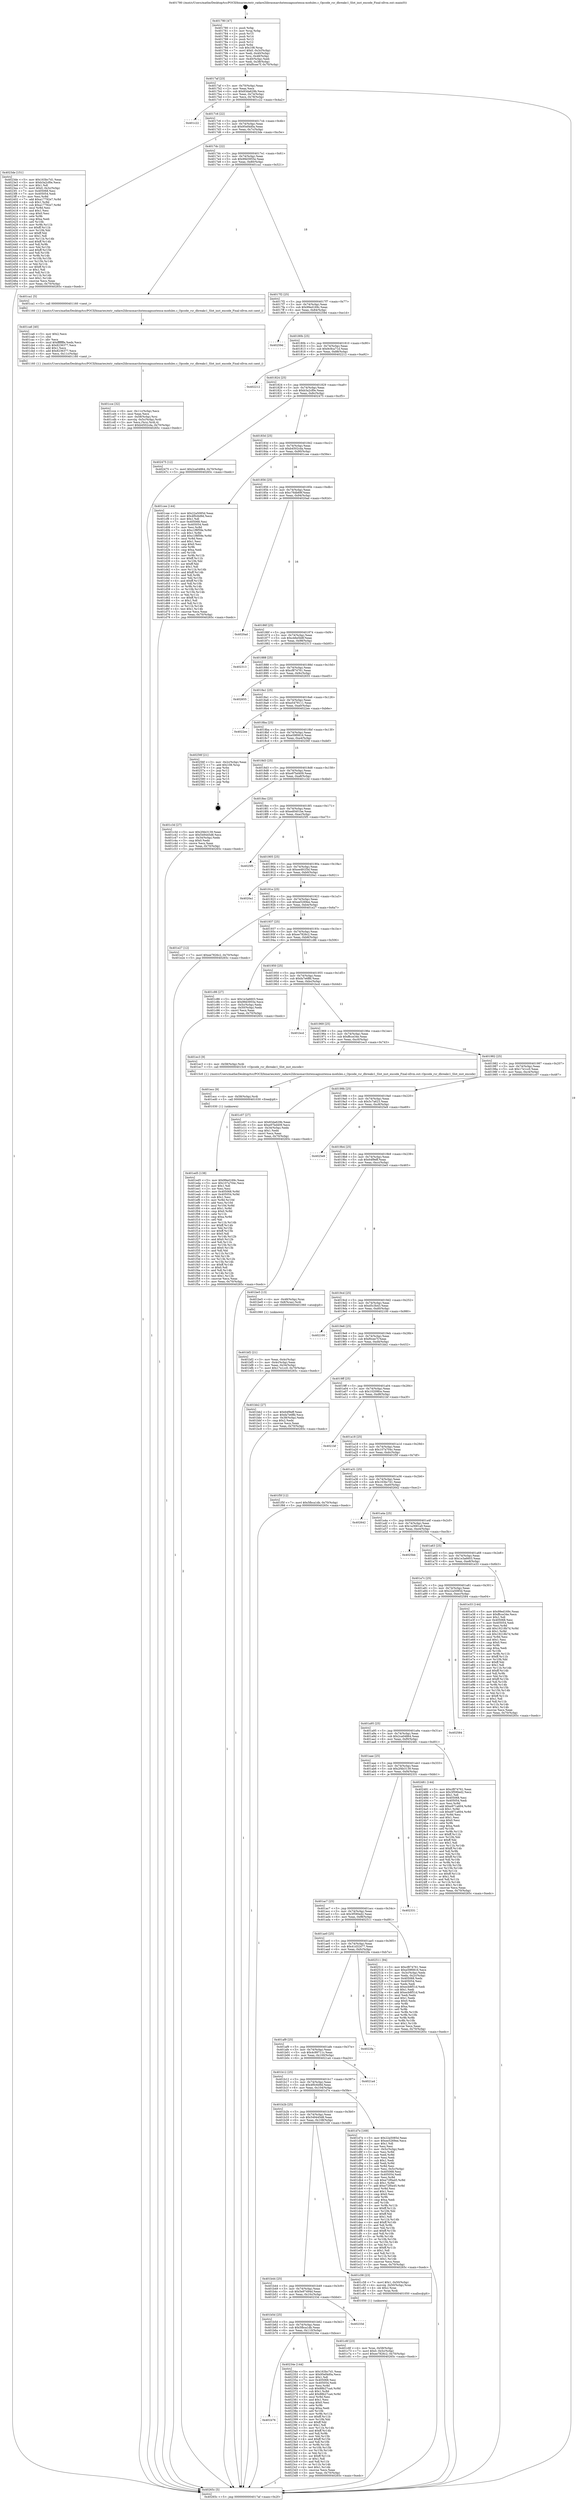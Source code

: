 digraph "0x401780" {
  label = "0x401780 (/mnt/c/Users/mathe/Desktop/tcc/POCII/binaries/extr_radare2librasmarchxtensagnuxtensa-modules.c_Opcode_rsr_dbreakc1_Slot_inst_encode_Final-ollvm.out::main(0))"
  labelloc = "t"
  node[shape=record]

  Entry [label="",width=0.3,height=0.3,shape=circle,fillcolor=black,style=filled]
  "0x4017af" [label="{
     0x4017af [23]\l
     | [instrs]\l
     &nbsp;&nbsp;0x4017af \<+3\>: mov -0x70(%rbp),%eax\l
     &nbsp;&nbsp;0x4017b2 \<+2\>: mov %eax,%ecx\l
     &nbsp;&nbsp;0x4017b4 \<+6\>: sub $0x83da629b,%ecx\l
     &nbsp;&nbsp;0x4017ba \<+3\>: mov %eax,-0x74(%rbp)\l
     &nbsp;&nbsp;0x4017bd \<+3\>: mov %ecx,-0x78(%rbp)\l
     &nbsp;&nbsp;0x4017c0 \<+6\>: je 0000000000401c22 \<main+0x4a2\>\l
  }"]
  "0x401c22" [label="{
     0x401c22\l
  }", style=dashed]
  "0x4017c6" [label="{
     0x4017c6 [22]\l
     | [instrs]\l
     &nbsp;&nbsp;0x4017c6 \<+5\>: jmp 00000000004017cb \<main+0x4b\>\l
     &nbsp;&nbsp;0x4017cb \<+3\>: mov -0x74(%rbp),%eax\l
     &nbsp;&nbsp;0x4017ce \<+5\>: sub $0x95ef4d0a,%eax\l
     &nbsp;&nbsp;0x4017d3 \<+3\>: mov %eax,-0x7c(%rbp)\l
     &nbsp;&nbsp;0x4017d6 \<+6\>: je 00000000004023de \<main+0xc5e\>\l
  }"]
  Exit [label="",width=0.3,height=0.3,shape=circle,fillcolor=black,style=filled,peripheries=2]
  "0x4023de" [label="{
     0x4023de [151]\l
     | [instrs]\l
     &nbsp;&nbsp;0x4023de \<+5\>: mov $0x163bc7d1,%eax\l
     &nbsp;&nbsp;0x4023e3 \<+5\>: mov $0xb3a2cf0e,%ecx\l
     &nbsp;&nbsp;0x4023e8 \<+2\>: mov $0x1,%dl\l
     &nbsp;&nbsp;0x4023ea \<+7\>: movl $0x0,-0x3c(%rbp)\l
     &nbsp;&nbsp;0x4023f1 \<+7\>: mov 0x405068,%esi\l
     &nbsp;&nbsp;0x4023f8 \<+7\>: mov 0x405054,%edi\l
     &nbsp;&nbsp;0x4023ff \<+3\>: mov %esi,%r8d\l
     &nbsp;&nbsp;0x402402 \<+7\>: add $0xa17792e7,%r8d\l
     &nbsp;&nbsp;0x402409 \<+4\>: sub $0x1,%r8d\l
     &nbsp;&nbsp;0x40240d \<+7\>: sub $0xa17792e7,%r8d\l
     &nbsp;&nbsp;0x402414 \<+4\>: imul %r8d,%esi\l
     &nbsp;&nbsp;0x402418 \<+3\>: and $0x1,%esi\l
     &nbsp;&nbsp;0x40241b \<+3\>: cmp $0x0,%esi\l
     &nbsp;&nbsp;0x40241e \<+4\>: sete %r9b\l
     &nbsp;&nbsp;0x402422 \<+3\>: cmp $0xa,%edi\l
     &nbsp;&nbsp;0x402425 \<+4\>: setl %r10b\l
     &nbsp;&nbsp;0x402429 \<+3\>: mov %r9b,%r11b\l
     &nbsp;&nbsp;0x40242c \<+4\>: xor $0xff,%r11b\l
     &nbsp;&nbsp;0x402430 \<+3\>: mov %r10b,%bl\l
     &nbsp;&nbsp;0x402433 \<+3\>: xor $0xff,%bl\l
     &nbsp;&nbsp;0x402436 \<+3\>: xor $0x1,%dl\l
     &nbsp;&nbsp;0x402439 \<+3\>: mov %r11b,%r14b\l
     &nbsp;&nbsp;0x40243c \<+4\>: and $0xff,%r14b\l
     &nbsp;&nbsp;0x402440 \<+3\>: and %dl,%r9b\l
     &nbsp;&nbsp;0x402443 \<+3\>: mov %bl,%r15b\l
     &nbsp;&nbsp;0x402446 \<+4\>: and $0xff,%r15b\l
     &nbsp;&nbsp;0x40244a \<+3\>: and %dl,%r10b\l
     &nbsp;&nbsp;0x40244d \<+3\>: or %r9b,%r14b\l
     &nbsp;&nbsp;0x402450 \<+3\>: or %r10b,%r15b\l
     &nbsp;&nbsp;0x402453 \<+3\>: xor %r15b,%r14b\l
     &nbsp;&nbsp;0x402456 \<+3\>: or %bl,%r11b\l
     &nbsp;&nbsp;0x402459 \<+4\>: xor $0xff,%r11b\l
     &nbsp;&nbsp;0x40245d \<+3\>: or $0x1,%dl\l
     &nbsp;&nbsp;0x402460 \<+3\>: and %dl,%r11b\l
     &nbsp;&nbsp;0x402463 \<+3\>: or %r11b,%r14b\l
     &nbsp;&nbsp;0x402466 \<+4\>: test $0x1,%r14b\l
     &nbsp;&nbsp;0x40246a \<+3\>: cmovne %ecx,%eax\l
     &nbsp;&nbsp;0x40246d \<+3\>: mov %eax,-0x70(%rbp)\l
     &nbsp;&nbsp;0x402470 \<+5\>: jmp 000000000040265c \<main+0xedc\>\l
  }"]
  "0x4017dc" [label="{
     0x4017dc [22]\l
     | [instrs]\l
     &nbsp;&nbsp;0x4017dc \<+5\>: jmp 00000000004017e1 \<main+0x61\>\l
     &nbsp;&nbsp;0x4017e1 \<+3\>: mov -0x74(%rbp),%eax\l
     &nbsp;&nbsp;0x4017e4 \<+5\>: sub $0x99d3955e,%eax\l
     &nbsp;&nbsp;0x4017e9 \<+3\>: mov %eax,-0x80(%rbp)\l
     &nbsp;&nbsp;0x4017ec \<+6\>: je 0000000000401ca1 \<main+0x521\>\l
  }"]
  "0x401b76" [label="{
     0x401b76\l
  }", style=dashed]
  "0x401ca1" [label="{
     0x401ca1 [5]\l
     | [instrs]\l
     &nbsp;&nbsp;0x401ca1 \<+5\>: call 0000000000401160 \<next_i\>\l
     | [calls]\l
     &nbsp;&nbsp;0x401160 \{1\} (/mnt/c/Users/mathe/Desktop/tcc/POCII/binaries/extr_radare2librasmarchxtensagnuxtensa-modules.c_Opcode_rsr_dbreakc1_Slot_inst_encode_Final-ollvm.out::next_i)\l
  }"]
  "0x4017f2" [label="{
     0x4017f2 [25]\l
     | [instrs]\l
     &nbsp;&nbsp;0x4017f2 \<+5\>: jmp 00000000004017f7 \<main+0x77\>\l
     &nbsp;&nbsp;0x4017f7 \<+3\>: mov -0x74(%rbp),%eax\l
     &nbsp;&nbsp;0x4017fa \<+5\>: sub $0x99ed169c,%eax\l
     &nbsp;&nbsp;0x4017ff \<+6\>: mov %eax,-0x84(%rbp)\l
     &nbsp;&nbsp;0x401805 \<+6\>: je 000000000040259d \<main+0xe1d\>\l
  }"]
  "0x40234e" [label="{
     0x40234e [144]\l
     | [instrs]\l
     &nbsp;&nbsp;0x40234e \<+5\>: mov $0x163bc7d1,%eax\l
     &nbsp;&nbsp;0x402353 \<+5\>: mov $0x95ef4d0a,%ecx\l
     &nbsp;&nbsp;0x402358 \<+2\>: mov $0x1,%dl\l
     &nbsp;&nbsp;0x40235a \<+7\>: mov 0x405068,%esi\l
     &nbsp;&nbsp;0x402361 \<+7\>: mov 0x405054,%edi\l
     &nbsp;&nbsp;0x402368 \<+3\>: mov %esi,%r8d\l
     &nbsp;&nbsp;0x40236b \<+7\>: sub $0x88b27ca4,%r8d\l
     &nbsp;&nbsp;0x402372 \<+4\>: sub $0x1,%r8d\l
     &nbsp;&nbsp;0x402376 \<+7\>: add $0x88b27ca4,%r8d\l
     &nbsp;&nbsp;0x40237d \<+4\>: imul %r8d,%esi\l
     &nbsp;&nbsp;0x402381 \<+3\>: and $0x1,%esi\l
     &nbsp;&nbsp;0x402384 \<+3\>: cmp $0x0,%esi\l
     &nbsp;&nbsp;0x402387 \<+4\>: sete %r9b\l
     &nbsp;&nbsp;0x40238b \<+3\>: cmp $0xa,%edi\l
     &nbsp;&nbsp;0x40238e \<+4\>: setl %r10b\l
     &nbsp;&nbsp;0x402392 \<+3\>: mov %r9b,%r11b\l
     &nbsp;&nbsp;0x402395 \<+4\>: xor $0xff,%r11b\l
     &nbsp;&nbsp;0x402399 \<+3\>: mov %r10b,%bl\l
     &nbsp;&nbsp;0x40239c \<+3\>: xor $0xff,%bl\l
     &nbsp;&nbsp;0x40239f \<+3\>: xor $0x1,%dl\l
     &nbsp;&nbsp;0x4023a2 \<+3\>: mov %r11b,%r14b\l
     &nbsp;&nbsp;0x4023a5 \<+4\>: and $0xff,%r14b\l
     &nbsp;&nbsp;0x4023a9 \<+3\>: and %dl,%r9b\l
     &nbsp;&nbsp;0x4023ac \<+3\>: mov %bl,%r15b\l
     &nbsp;&nbsp;0x4023af \<+4\>: and $0xff,%r15b\l
     &nbsp;&nbsp;0x4023b3 \<+3\>: and %dl,%r10b\l
     &nbsp;&nbsp;0x4023b6 \<+3\>: or %r9b,%r14b\l
     &nbsp;&nbsp;0x4023b9 \<+3\>: or %r10b,%r15b\l
     &nbsp;&nbsp;0x4023bc \<+3\>: xor %r15b,%r14b\l
     &nbsp;&nbsp;0x4023bf \<+3\>: or %bl,%r11b\l
     &nbsp;&nbsp;0x4023c2 \<+4\>: xor $0xff,%r11b\l
     &nbsp;&nbsp;0x4023c6 \<+3\>: or $0x1,%dl\l
     &nbsp;&nbsp;0x4023c9 \<+3\>: and %dl,%r11b\l
     &nbsp;&nbsp;0x4023cc \<+3\>: or %r11b,%r14b\l
     &nbsp;&nbsp;0x4023cf \<+4\>: test $0x1,%r14b\l
     &nbsp;&nbsp;0x4023d3 \<+3\>: cmovne %ecx,%eax\l
     &nbsp;&nbsp;0x4023d6 \<+3\>: mov %eax,-0x70(%rbp)\l
     &nbsp;&nbsp;0x4023d9 \<+5\>: jmp 000000000040265c \<main+0xedc\>\l
  }"]
  "0x40259d" [label="{
     0x40259d\l
  }", style=dashed]
  "0x40180b" [label="{
     0x40180b [25]\l
     | [instrs]\l
     &nbsp;&nbsp;0x40180b \<+5\>: jmp 0000000000401810 \<main+0x90\>\l
     &nbsp;&nbsp;0x401810 \<+3\>: mov -0x74(%rbp),%eax\l
     &nbsp;&nbsp;0x401813 \<+5\>: sub $0x9c9ca71d,%eax\l
     &nbsp;&nbsp;0x401818 \<+6\>: mov %eax,-0x88(%rbp)\l
     &nbsp;&nbsp;0x40181e \<+6\>: je 0000000000402212 \<main+0xa92\>\l
  }"]
  "0x401b5d" [label="{
     0x401b5d [25]\l
     | [instrs]\l
     &nbsp;&nbsp;0x401b5d \<+5\>: jmp 0000000000401b62 \<main+0x3e2\>\l
     &nbsp;&nbsp;0x401b62 \<+3\>: mov -0x74(%rbp),%eax\l
     &nbsp;&nbsp;0x401b65 \<+5\>: sub $0x5fbca1db,%eax\l
     &nbsp;&nbsp;0x401b6a \<+6\>: mov %eax,-0x110(%rbp)\l
     &nbsp;&nbsp;0x401b70 \<+6\>: je 000000000040234e \<main+0xbce\>\l
  }"]
  "0x402212" [label="{
     0x402212\l
  }", style=dashed]
  "0x401824" [label="{
     0x401824 [25]\l
     | [instrs]\l
     &nbsp;&nbsp;0x401824 \<+5\>: jmp 0000000000401829 \<main+0xa9\>\l
     &nbsp;&nbsp;0x401829 \<+3\>: mov -0x74(%rbp),%eax\l
     &nbsp;&nbsp;0x40182c \<+5\>: sub $0xb3a2cf0e,%eax\l
     &nbsp;&nbsp;0x401831 \<+6\>: mov %eax,-0x8c(%rbp)\l
     &nbsp;&nbsp;0x401837 \<+6\>: je 0000000000402475 \<main+0xcf5\>\l
  }"]
  "0x40233d" [label="{
     0x40233d\l
  }", style=dashed]
  "0x402475" [label="{
     0x402475 [12]\l
     | [instrs]\l
     &nbsp;&nbsp;0x402475 \<+7\>: movl $0x2ca04864,-0x70(%rbp)\l
     &nbsp;&nbsp;0x40247c \<+5\>: jmp 000000000040265c \<main+0xedc\>\l
  }"]
  "0x40183d" [label="{
     0x40183d [25]\l
     | [instrs]\l
     &nbsp;&nbsp;0x40183d \<+5\>: jmp 0000000000401842 \<main+0xc2\>\l
     &nbsp;&nbsp;0x401842 \<+3\>: mov -0x74(%rbp),%eax\l
     &nbsp;&nbsp;0x401845 \<+5\>: sub $0xb4502cda,%eax\l
     &nbsp;&nbsp;0x40184a \<+6\>: mov %eax,-0x90(%rbp)\l
     &nbsp;&nbsp;0x401850 \<+6\>: je 0000000000401cee \<main+0x56e\>\l
  }"]
  "0x401ed5" [label="{
     0x401ed5 [138]\l
     | [instrs]\l
     &nbsp;&nbsp;0x401ed5 \<+5\>: mov $0x99ed169c,%eax\l
     &nbsp;&nbsp;0x401eda \<+5\>: mov $0x107a704c,%ecx\l
     &nbsp;&nbsp;0x401edf \<+2\>: mov $0x1,%dl\l
     &nbsp;&nbsp;0x401ee1 \<+2\>: xor %esi,%esi\l
     &nbsp;&nbsp;0x401ee3 \<+8\>: mov 0x405068,%r8d\l
     &nbsp;&nbsp;0x401eeb \<+8\>: mov 0x405054,%r9d\l
     &nbsp;&nbsp;0x401ef3 \<+3\>: sub $0x1,%esi\l
     &nbsp;&nbsp;0x401ef6 \<+3\>: mov %r8d,%r10d\l
     &nbsp;&nbsp;0x401ef9 \<+3\>: add %esi,%r10d\l
     &nbsp;&nbsp;0x401efc \<+4\>: imul %r10d,%r8d\l
     &nbsp;&nbsp;0x401f00 \<+4\>: and $0x1,%r8d\l
     &nbsp;&nbsp;0x401f04 \<+4\>: cmp $0x0,%r8d\l
     &nbsp;&nbsp;0x401f08 \<+4\>: sete %r11b\l
     &nbsp;&nbsp;0x401f0c \<+4\>: cmp $0xa,%r9d\l
     &nbsp;&nbsp;0x401f10 \<+3\>: setl %bl\l
     &nbsp;&nbsp;0x401f13 \<+3\>: mov %r11b,%r14b\l
     &nbsp;&nbsp;0x401f16 \<+4\>: xor $0xff,%r14b\l
     &nbsp;&nbsp;0x401f1a \<+3\>: mov %bl,%r15b\l
     &nbsp;&nbsp;0x401f1d \<+4\>: xor $0xff,%r15b\l
     &nbsp;&nbsp;0x401f21 \<+3\>: xor $0x0,%dl\l
     &nbsp;&nbsp;0x401f24 \<+3\>: mov %r14b,%r12b\l
     &nbsp;&nbsp;0x401f27 \<+4\>: and $0x0,%r12b\l
     &nbsp;&nbsp;0x401f2b \<+3\>: and %dl,%r11b\l
     &nbsp;&nbsp;0x401f2e \<+3\>: mov %r15b,%r13b\l
     &nbsp;&nbsp;0x401f31 \<+4\>: and $0x0,%r13b\l
     &nbsp;&nbsp;0x401f35 \<+2\>: and %dl,%bl\l
     &nbsp;&nbsp;0x401f37 \<+3\>: or %r11b,%r12b\l
     &nbsp;&nbsp;0x401f3a \<+3\>: or %bl,%r13b\l
     &nbsp;&nbsp;0x401f3d \<+3\>: xor %r13b,%r12b\l
     &nbsp;&nbsp;0x401f40 \<+3\>: or %r15b,%r14b\l
     &nbsp;&nbsp;0x401f43 \<+4\>: xor $0xff,%r14b\l
     &nbsp;&nbsp;0x401f47 \<+3\>: or $0x0,%dl\l
     &nbsp;&nbsp;0x401f4a \<+3\>: and %dl,%r14b\l
     &nbsp;&nbsp;0x401f4d \<+3\>: or %r14b,%r12b\l
     &nbsp;&nbsp;0x401f50 \<+4\>: test $0x1,%r12b\l
     &nbsp;&nbsp;0x401f54 \<+3\>: cmovne %ecx,%eax\l
     &nbsp;&nbsp;0x401f57 \<+3\>: mov %eax,-0x70(%rbp)\l
     &nbsp;&nbsp;0x401f5a \<+5\>: jmp 000000000040265c \<main+0xedc\>\l
  }"]
  "0x401cee" [label="{
     0x401cee [144]\l
     | [instrs]\l
     &nbsp;&nbsp;0x401cee \<+5\>: mov $0x22a5085d,%eax\l
     &nbsp;&nbsp;0x401cf3 \<+5\>: mov $0x4f0c6d9d,%ecx\l
     &nbsp;&nbsp;0x401cf8 \<+2\>: mov $0x1,%dl\l
     &nbsp;&nbsp;0x401cfa \<+7\>: mov 0x405068,%esi\l
     &nbsp;&nbsp;0x401d01 \<+7\>: mov 0x405054,%edi\l
     &nbsp;&nbsp;0x401d08 \<+3\>: mov %esi,%r8d\l
     &nbsp;&nbsp;0x401d0b \<+7\>: sub $0xc1f8f59e,%r8d\l
     &nbsp;&nbsp;0x401d12 \<+4\>: sub $0x1,%r8d\l
     &nbsp;&nbsp;0x401d16 \<+7\>: add $0xc1f8f59e,%r8d\l
     &nbsp;&nbsp;0x401d1d \<+4\>: imul %r8d,%esi\l
     &nbsp;&nbsp;0x401d21 \<+3\>: and $0x1,%esi\l
     &nbsp;&nbsp;0x401d24 \<+3\>: cmp $0x0,%esi\l
     &nbsp;&nbsp;0x401d27 \<+4\>: sete %r9b\l
     &nbsp;&nbsp;0x401d2b \<+3\>: cmp $0xa,%edi\l
     &nbsp;&nbsp;0x401d2e \<+4\>: setl %r10b\l
     &nbsp;&nbsp;0x401d32 \<+3\>: mov %r9b,%r11b\l
     &nbsp;&nbsp;0x401d35 \<+4\>: xor $0xff,%r11b\l
     &nbsp;&nbsp;0x401d39 \<+3\>: mov %r10b,%bl\l
     &nbsp;&nbsp;0x401d3c \<+3\>: xor $0xff,%bl\l
     &nbsp;&nbsp;0x401d3f \<+3\>: xor $0x1,%dl\l
     &nbsp;&nbsp;0x401d42 \<+3\>: mov %r11b,%r14b\l
     &nbsp;&nbsp;0x401d45 \<+4\>: and $0xff,%r14b\l
     &nbsp;&nbsp;0x401d49 \<+3\>: and %dl,%r9b\l
     &nbsp;&nbsp;0x401d4c \<+3\>: mov %bl,%r15b\l
     &nbsp;&nbsp;0x401d4f \<+4\>: and $0xff,%r15b\l
     &nbsp;&nbsp;0x401d53 \<+3\>: and %dl,%r10b\l
     &nbsp;&nbsp;0x401d56 \<+3\>: or %r9b,%r14b\l
     &nbsp;&nbsp;0x401d59 \<+3\>: or %r10b,%r15b\l
     &nbsp;&nbsp;0x401d5c \<+3\>: xor %r15b,%r14b\l
     &nbsp;&nbsp;0x401d5f \<+3\>: or %bl,%r11b\l
     &nbsp;&nbsp;0x401d62 \<+4\>: xor $0xff,%r11b\l
     &nbsp;&nbsp;0x401d66 \<+3\>: or $0x1,%dl\l
     &nbsp;&nbsp;0x401d69 \<+3\>: and %dl,%r11b\l
     &nbsp;&nbsp;0x401d6c \<+3\>: or %r11b,%r14b\l
     &nbsp;&nbsp;0x401d6f \<+4\>: test $0x1,%r14b\l
     &nbsp;&nbsp;0x401d73 \<+3\>: cmovne %ecx,%eax\l
     &nbsp;&nbsp;0x401d76 \<+3\>: mov %eax,-0x70(%rbp)\l
     &nbsp;&nbsp;0x401d79 \<+5\>: jmp 000000000040265c \<main+0xedc\>\l
  }"]
  "0x401856" [label="{
     0x401856 [25]\l
     | [instrs]\l
     &nbsp;&nbsp;0x401856 \<+5\>: jmp 000000000040185b \<main+0xdb\>\l
     &nbsp;&nbsp;0x40185b \<+3\>: mov -0x74(%rbp),%eax\l
     &nbsp;&nbsp;0x40185e \<+5\>: sub $0xc76db69f,%eax\l
     &nbsp;&nbsp;0x401863 \<+6\>: mov %eax,-0x94(%rbp)\l
     &nbsp;&nbsp;0x401869 \<+6\>: je 00000000004020ad \<main+0x92d\>\l
  }"]
  "0x401ecc" [label="{
     0x401ecc [9]\l
     | [instrs]\l
     &nbsp;&nbsp;0x401ecc \<+4\>: mov -0x58(%rbp),%rdi\l
     &nbsp;&nbsp;0x401ed0 \<+5\>: call 0000000000401030 \<free@plt\>\l
     | [calls]\l
     &nbsp;&nbsp;0x401030 \{1\} (unknown)\l
  }"]
  "0x4020ad" [label="{
     0x4020ad\l
  }", style=dashed]
  "0x40186f" [label="{
     0x40186f [25]\l
     | [instrs]\l
     &nbsp;&nbsp;0x40186f \<+5\>: jmp 0000000000401874 \<main+0xf4\>\l
     &nbsp;&nbsp;0x401874 \<+3\>: mov -0x74(%rbp),%eax\l
     &nbsp;&nbsp;0x401877 \<+5\>: sub $0xcb6e5b8f,%eax\l
     &nbsp;&nbsp;0x40187c \<+6\>: mov %eax,-0x98(%rbp)\l
     &nbsp;&nbsp;0x401882 \<+6\>: je 0000000000402313 \<main+0xb93\>\l
  }"]
  "0x401cce" [label="{
     0x401cce [32]\l
     | [instrs]\l
     &nbsp;&nbsp;0x401cce \<+6\>: mov -0x11c(%rbp),%ecx\l
     &nbsp;&nbsp;0x401cd4 \<+3\>: imul %eax,%ecx\l
     &nbsp;&nbsp;0x401cd7 \<+4\>: mov -0x58(%rbp),%rsi\l
     &nbsp;&nbsp;0x401cdb \<+4\>: movslq -0x5c(%rbp),%rdi\l
     &nbsp;&nbsp;0x401cdf \<+3\>: mov %ecx,(%rsi,%rdi,4)\l
     &nbsp;&nbsp;0x401ce2 \<+7\>: movl $0xb4502cda,-0x70(%rbp)\l
     &nbsp;&nbsp;0x401ce9 \<+5\>: jmp 000000000040265c \<main+0xedc\>\l
  }"]
  "0x402313" [label="{
     0x402313\l
  }", style=dashed]
  "0x401888" [label="{
     0x401888 [25]\l
     | [instrs]\l
     &nbsp;&nbsp;0x401888 \<+5\>: jmp 000000000040188d \<main+0x10d\>\l
     &nbsp;&nbsp;0x40188d \<+3\>: mov -0x74(%rbp),%eax\l
     &nbsp;&nbsp;0x401890 \<+5\>: sub $0xcf874761,%eax\l
     &nbsp;&nbsp;0x401895 \<+6\>: mov %eax,-0x9c(%rbp)\l
     &nbsp;&nbsp;0x40189b \<+6\>: je 0000000000402655 \<main+0xed5\>\l
  }"]
  "0x401ca6" [label="{
     0x401ca6 [40]\l
     | [instrs]\l
     &nbsp;&nbsp;0x401ca6 \<+5\>: mov $0x2,%ecx\l
     &nbsp;&nbsp;0x401cab \<+1\>: cltd\l
     &nbsp;&nbsp;0x401cac \<+2\>: idiv %ecx\l
     &nbsp;&nbsp;0x401cae \<+6\>: imul $0xfffffffe,%edx,%ecx\l
     &nbsp;&nbsp;0x401cb4 \<+6\>: sub $0x8236377,%ecx\l
     &nbsp;&nbsp;0x401cba \<+3\>: add $0x1,%ecx\l
     &nbsp;&nbsp;0x401cbd \<+6\>: add $0x8236377,%ecx\l
     &nbsp;&nbsp;0x401cc3 \<+6\>: mov %ecx,-0x11c(%rbp)\l
     &nbsp;&nbsp;0x401cc9 \<+5\>: call 0000000000401160 \<next_i\>\l
     | [calls]\l
     &nbsp;&nbsp;0x401160 \{1\} (/mnt/c/Users/mathe/Desktop/tcc/POCII/binaries/extr_radare2librasmarchxtensagnuxtensa-modules.c_Opcode_rsr_dbreakc1_Slot_inst_encode_Final-ollvm.out::next_i)\l
  }"]
  "0x402655" [label="{
     0x402655\l
  }", style=dashed]
  "0x4018a1" [label="{
     0x4018a1 [25]\l
     | [instrs]\l
     &nbsp;&nbsp;0x4018a1 \<+5\>: jmp 00000000004018a6 \<main+0x126\>\l
     &nbsp;&nbsp;0x4018a6 \<+3\>: mov -0x74(%rbp),%eax\l
     &nbsp;&nbsp;0x4018a9 \<+5\>: sub $0xe5479111,%eax\l
     &nbsp;&nbsp;0x4018ae \<+6\>: mov %eax,-0xa0(%rbp)\l
     &nbsp;&nbsp;0x4018b4 \<+6\>: je 00000000004022ee \<main+0xb6e\>\l
  }"]
  "0x401c6f" [label="{
     0x401c6f [23]\l
     | [instrs]\l
     &nbsp;&nbsp;0x401c6f \<+4\>: mov %rax,-0x58(%rbp)\l
     &nbsp;&nbsp;0x401c73 \<+7\>: movl $0x0,-0x5c(%rbp)\l
     &nbsp;&nbsp;0x401c7a \<+7\>: movl $0xee7826c2,-0x70(%rbp)\l
     &nbsp;&nbsp;0x401c81 \<+5\>: jmp 000000000040265c \<main+0xedc\>\l
  }"]
  "0x4022ee" [label="{
     0x4022ee\l
  }", style=dashed]
  "0x4018ba" [label="{
     0x4018ba [25]\l
     | [instrs]\l
     &nbsp;&nbsp;0x4018ba \<+5\>: jmp 00000000004018bf \<main+0x13f\>\l
     &nbsp;&nbsp;0x4018bf \<+3\>: mov -0x74(%rbp),%eax\l
     &nbsp;&nbsp;0x4018c2 \<+5\>: sub $0xe59f0816,%eax\l
     &nbsp;&nbsp;0x4018c7 \<+6\>: mov %eax,-0xa4(%rbp)\l
     &nbsp;&nbsp;0x4018cd \<+6\>: je 000000000040256f \<main+0xdef\>\l
  }"]
  "0x401b44" [label="{
     0x401b44 [25]\l
     | [instrs]\l
     &nbsp;&nbsp;0x401b44 \<+5\>: jmp 0000000000401b49 \<main+0x3c9\>\l
     &nbsp;&nbsp;0x401b49 \<+3\>: mov -0x74(%rbp),%eax\l
     &nbsp;&nbsp;0x401b4c \<+5\>: sub $0x5e97494d,%eax\l
     &nbsp;&nbsp;0x401b51 \<+6\>: mov %eax,-0x10c(%rbp)\l
     &nbsp;&nbsp;0x401b57 \<+6\>: je 000000000040233d \<main+0xbbd\>\l
  }"]
  "0x40256f" [label="{
     0x40256f [21]\l
     | [instrs]\l
     &nbsp;&nbsp;0x40256f \<+3\>: mov -0x2c(%rbp),%eax\l
     &nbsp;&nbsp;0x402572 \<+7\>: add $0x108,%rsp\l
     &nbsp;&nbsp;0x402579 \<+1\>: pop %rbx\l
     &nbsp;&nbsp;0x40257a \<+2\>: pop %r12\l
     &nbsp;&nbsp;0x40257c \<+2\>: pop %r13\l
     &nbsp;&nbsp;0x40257e \<+2\>: pop %r14\l
     &nbsp;&nbsp;0x402580 \<+2\>: pop %r15\l
     &nbsp;&nbsp;0x402582 \<+1\>: pop %rbp\l
     &nbsp;&nbsp;0x402583 \<+1\>: ret\l
  }"]
  "0x4018d3" [label="{
     0x4018d3 [25]\l
     | [instrs]\l
     &nbsp;&nbsp;0x4018d3 \<+5\>: jmp 00000000004018d8 \<main+0x158\>\l
     &nbsp;&nbsp;0x4018d8 \<+3\>: mov -0x74(%rbp),%eax\l
     &nbsp;&nbsp;0x4018db \<+5\>: sub $0xe97bd409,%eax\l
     &nbsp;&nbsp;0x4018e0 \<+6\>: mov %eax,-0xa8(%rbp)\l
     &nbsp;&nbsp;0x4018e6 \<+6\>: je 0000000000401c3d \<main+0x4bd\>\l
  }"]
  "0x401c58" [label="{
     0x401c58 [23]\l
     | [instrs]\l
     &nbsp;&nbsp;0x401c58 \<+7\>: movl $0x1,-0x50(%rbp)\l
     &nbsp;&nbsp;0x401c5f \<+4\>: movslq -0x50(%rbp),%rax\l
     &nbsp;&nbsp;0x401c63 \<+4\>: shl $0x2,%rax\l
     &nbsp;&nbsp;0x401c67 \<+3\>: mov %rax,%rdi\l
     &nbsp;&nbsp;0x401c6a \<+5\>: call 0000000000401050 \<malloc@plt\>\l
     | [calls]\l
     &nbsp;&nbsp;0x401050 \{1\} (unknown)\l
  }"]
  "0x401c3d" [label="{
     0x401c3d [27]\l
     | [instrs]\l
     &nbsp;&nbsp;0x401c3d \<+5\>: mov $0x2f4b3139,%eax\l
     &nbsp;&nbsp;0x401c42 \<+5\>: mov $0x549445d8,%ecx\l
     &nbsp;&nbsp;0x401c47 \<+3\>: mov -0x34(%rbp),%edx\l
     &nbsp;&nbsp;0x401c4a \<+3\>: cmp $0x0,%edx\l
     &nbsp;&nbsp;0x401c4d \<+3\>: cmove %ecx,%eax\l
     &nbsp;&nbsp;0x401c50 \<+3\>: mov %eax,-0x70(%rbp)\l
     &nbsp;&nbsp;0x401c53 \<+5\>: jmp 000000000040265c \<main+0xedc\>\l
  }"]
  "0x4018ec" [label="{
     0x4018ec [25]\l
     | [instrs]\l
     &nbsp;&nbsp;0x4018ec \<+5\>: jmp 00000000004018f1 \<main+0x171\>\l
     &nbsp;&nbsp;0x4018f1 \<+3\>: mov -0x74(%rbp),%eax\l
     &nbsp;&nbsp;0x4018f4 \<+5\>: sub $0xed0401be,%eax\l
     &nbsp;&nbsp;0x4018f9 \<+6\>: mov %eax,-0xac(%rbp)\l
     &nbsp;&nbsp;0x4018ff \<+6\>: je 00000000004025f5 \<main+0xe75\>\l
  }"]
  "0x401b2b" [label="{
     0x401b2b [25]\l
     | [instrs]\l
     &nbsp;&nbsp;0x401b2b \<+5\>: jmp 0000000000401b30 \<main+0x3b0\>\l
     &nbsp;&nbsp;0x401b30 \<+3\>: mov -0x74(%rbp),%eax\l
     &nbsp;&nbsp;0x401b33 \<+5\>: sub $0x549445d8,%eax\l
     &nbsp;&nbsp;0x401b38 \<+6\>: mov %eax,-0x108(%rbp)\l
     &nbsp;&nbsp;0x401b3e \<+6\>: je 0000000000401c58 \<main+0x4d8\>\l
  }"]
  "0x4025f5" [label="{
     0x4025f5\l
  }", style=dashed]
  "0x401905" [label="{
     0x401905 [25]\l
     | [instrs]\l
     &nbsp;&nbsp;0x401905 \<+5\>: jmp 000000000040190a \<main+0x18a\>\l
     &nbsp;&nbsp;0x40190a \<+3\>: mov -0x74(%rbp),%eax\l
     &nbsp;&nbsp;0x40190d \<+5\>: sub $0xee491f3d,%eax\l
     &nbsp;&nbsp;0x401912 \<+6\>: mov %eax,-0xb0(%rbp)\l
     &nbsp;&nbsp;0x401918 \<+6\>: je 00000000004020a1 \<main+0x921\>\l
  }"]
  "0x401d7e" [label="{
     0x401d7e [169]\l
     | [instrs]\l
     &nbsp;&nbsp;0x401d7e \<+5\>: mov $0x22a5085d,%eax\l
     &nbsp;&nbsp;0x401d83 \<+5\>: mov $0xee5269ee,%ecx\l
     &nbsp;&nbsp;0x401d88 \<+2\>: mov $0x1,%dl\l
     &nbsp;&nbsp;0x401d8a \<+2\>: xor %esi,%esi\l
     &nbsp;&nbsp;0x401d8c \<+3\>: mov -0x5c(%rbp),%edi\l
     &nbsp;&nbsp;0x401d8f \<+3\>: mov %esi,%r8d\l
     &nbsp;&nbsp;0x401d92 \<+3\>: sub %edi,%r8d\l
     &nbsp;&nbsp;0x401d95 \<+2\>: mov %esi,%edi\l
     &nbsp;&nbsp;0x401d97 \<+3\>: sub $0x1,%edi\l
     &nbsp;&nbsp;0x401d9a \<+3\>: add %edi,%r8d\l
     &nbsp;&nbsp;0x401d9d \<+3\>: sub %r8d,%esi\l
     &nbsp;&nbsp;0x401da0 \<+3\>: mov %esi,-0x5c(%rbp)\l
     &nbsp;&nbsp;0x401da3 \<+7\>: mov 0x405068,%esi\l
     &nbsp;&nbsp;0x401daa \<+7\>: mov 0x405054,%edi\l
     &nbsp;&nbsp;0x401db1 \<+3\>: mov %esi,%r8d\l
     &nbsp;&nbsp;0x401db4 \<+7\>: sub $0xe72f0a45,%r8d\l
     &nbsp;&nbsp;0x401dbb \<+4\>: sub $0x1,%r8d\l
     &nbsp;&nbsp;0x401dbf \<+7\>: add $0xe72f0a45,%r8d\l
     &nbsp;&nbsp;0x401dc6 \<+4\>: imul %r8d,%esi\l
     &nbsp;&nbsp;0x401dca \<+3\>: and $0x1,%esi\l
     &nbsp;&nbsp;0x401dcd \<+3\>: cmp $0x0,%esi\l
     &nbsp;&nbsp;0x401dd0 \<+4\>: sete %r9b\l
     &nbsp;&nbsp;0x401dd4 \<+3\>: cmp $0xa,%edi\l
     &nbsp;&nbsp;0x401dd7 \<+4\>: setl %r10b\l
     &nbsp;&nbsp;0x401ddb \<+3\>: mov %r9b,%r11b\l
     &nbsp;&nbsp;0x401dde \<+4\>: xor $0xff,%r11b\l
     &nbsp;&nbsp;0x401de2 \<+3\>: mov %r10b,%bl\l
     &nbsp;&nbsp;0x401de5 \<+3\>: xor $0xff,%bl\l
     &nbsp;&nbsp;0x401de8 \<+3\>: xor $0x1,%dl\l
     &nbsp;&nbsp;0x401deb \<+3\>: mov %r11b,%r14b\l
     &nbsp;&nbsp;0x401dee \<+4\>: and $0xff,%r14b\l
     &nbsp;&nbsp;0x401df2 \<+3\>: and %dl,%r9b\l
     &nbsp;&nbsp;0x401df5 \<+3\>: mov %bl,%r15b\l
     &nbsp;&nbsp;0x401df8 \<+4\>: and $0xff,%r15b\l
     &nbsp;&nbsp;0x401dfc \<+3\>: and %dl,%r10b\l
     &nbsp;&nbsp;0x401dff \<+3\>: or %r9b,%r14b\l
     &nbsp;&nbsp;0x401e02 \<+3\>: or %r10b,%r15b\l
     &nbsp;&nbsp;0x401e05 \<+3\>: xor %r15b,%r14b\l
     &nbsp;&nbsp;0x401e08 \<+3\>: or %bl,%r11b\l
     &nbsp;&nbsp;0x401e0b \<+4\>: xor $0xff,%r11b\l
     &nbsp;&nbsp;0x401e0f \<+3\>: or $0x1,%dl\l
     &nbsp;&nbsp;0x401e12 \<+3\>: and %dl,%r11b\l
     &nbsp;&nbsp;0x401e15 \<+3\>: or %r11b,%r14b\l
     &nbsp;&nbsp;0x401e18 \<+4\>: test $0x1,%r14b\l
     &nbsp;&nbsp;0x401e1c \<+3\>: cmovne %ecx,%eax\l
     &nbsp;&nbsp;0x401e1f \<+3\>: mov %eax,-0x70(%rbp)\l
     &nbsp;&nbsp;0x401e22 \<+5\>: jmp 000000000040265c \<main+0xedc\>\l
  }"]
  "0x4020a1" [label="{
     0x4020a1\l
  }", style=dashed]
  "0x40191e" [label="{
     0x40191e [25]\l
     | [instrs]\l
     &nbsp;&nbsp;0x40191e \<+5\>: jmp 0000000000401923 \<main+0x1a3\>\l
     &nbsp;&nbsp;0x401923 \<+3\>: mov -0x74(%rbp),%eax\l
     &nbsp;&nbsp;0x401926 \<+5\>: sub $0xee5269ee,%eax\l
     &nbsp;&nbsp;0x40192b \<+6\>: mov %eax,-0xb4(%rbp)\l
     &nbsp;&nbsp;0x401931 \<+6\>: je 0000000000401e27 \<main+0x6a7\>\l
  }"]
  "0x401b12" [label="{
     0x401b12 [25]\l
     | [instrs]\l
     &nbsp;&nbsp;0x401b12 \<+5\>: jmp 0000000000401b17 \<main+0x397\>\l
     &nbsp;&nbsp;0x401b17 \<+3\>: mov -0x74(%rbp),%eax\l
     &nbsp;&nbsp;0x401b1a \<+5\>: sub $0x4f0c6d9d,%eax\l
     &nbsp;&nbsp;0x401b1f \<+6\>: mov %eax,-0x104(%rbp)\l
     &nbsp;&nbsp;0x401b25 \<+6\>: je 0000000000401d7e \<main+0x5fe\>\l
  }"]
  "0x401e27" [label="{
     0x401e27 [12]\l
     | [instrs]\l
     &nbsp;&nbsp;0x401e27 \<+7\>: movl $0xee7826c2,-0x70(%rbp)\l
     &nbsp;&nbsp;0x401e2e \<+5\>: jmp 000000000040265c \<main+0xedc\>\l
  }"]
  "0x401937" [label="{
     0x401937 [25]\l
     | [instrs]\l
     &nbsp;&nbsp;0x401937 \<+5\>: jmp 000000000040193c \<main+0x1bc\>\l
     &nbsp;&nbsp;0x40193c \<+3\>: mov -0x74(%rbp),%eax\l
     &nbsp;&nbsp;0x40193f \<+5\>: sub $0xee7826c2,%eax\l
     &nbsp;&nbsp;0x401944 \<+6\>: mov %eax,-0xb8(%rbp)\l
     &nbsp;&nbsp;0x40194a \<+6\>: je 0000000000401c86 \<main+0x506\>\l
  }"]
  "0x4021a4" [label="{
     0x4021a4\l
  }", style=dashed]
  "0x401c86" [label="{
     0x401c86 [27]\l
     | [instrs]\l
     &nbsp;&nbsp;0x401c86 \<+5\>: mov $0x1e3a6603,%eax\l
     &nbsp;&nbsp;0x401c8b \<+5\>: mov $0x99d3955e,%ecx\l
     &nbsp;&nbsp;0x401c90 \<+3\>: mov -0x5c(%rbp),%edx\l
     &nbsp;&nbsp;0x401c93 \<+3\>: cmp -0x50(%rbp),%edx\l
     &nbsp;&nbsp;0x401c96 \<+3\>: cmovl %ecx,%eax\l
     &nbsp;&nbsp;0x401c99 \<+3\>: mov %eax,-0x70(%rbp)\l
     &nbsp;&nbsp;0x401c9c \<+5\>: jmp 000000000040265c \<main+0xedc\>\l
  }"]
  "0x401950" [label="{
     0x401950 [25]\l
     | [instrs]\l
     &nbsp;&nbsp;0x401950 \<+5\>: jmp 0000000000401955 \<main+0x1d5\>\l
     &nbsp;&nbsp;0x401955 \<+3\>: mov -0x74(%rbp),%eax\l
     &nbsp;&nbsp;0x401958 \<+5\>: sub $0xfa7e6ffd,%eax\l
     &nbsp;&nbsp;0x40195d \<+6\>: mov %eax,-0xbc(%rbp)\l
     &nbsp;&nbsp;0x401963 \<+6\>: je 0000000000401bcd \<main+0x44d\>\l
  }"]
  "0x401af9" [label="{
     0x401af9 [25]\l
     | [instrs]\l
     &nbsp;&nbsp;0x401af9 \<+5\>: jmp 0000000000401afe \<main+0x37e\>\l
     &nbsp;&nbsp;0x401afe \<+3\>: mov -0x74(%rbp),%eax\l
     &nbsp;&nbsp;0x401b01 \<+5\>: sub $0x4c99711c,%eax\l
     &nbsp;&nbsp;0x401b06 \<+6\>: mov %eax,-0x100(%rbp)\l
     &nbsp;&nbsp;0x401b0c \<+6\>: je 00000000004021a4 \<main+0xa24\>\l
  }"]
  "0x401bcd" [label="{
     0x401bcd\l
  }", style=dashed]
  "0x401969" [label="{
     0x401969 [25]\l
     | [instrs]\l
     &nbsp;&nbsp;0x401969 \<+5\>: jmp 000000000040196e \<main+0x1ee\>\l
     &nbsp;&nbsp;0x40196e \<+3\>: mov -0x74(%rbp),%eax\l
     &nbsp;&nbsp;0x401971 \<+5\>: sub $0xffcce34e,%eax\l
     &nbsp;&nbsp;0x401976 \<+6\>: mov %eax,-0xc0(%rbp)\l
     &nbsp;&nbsp;0x40197c \<+6\>: je 0000000000401ec3 \<main+0x743\>\l
  }"]
  "0x4022fa" [label="{
     0x4022fa\l
  }", style=dashed]
  "0x401ec3" [label="{
     0x401ec3 [9]\l
     | [instrs]\l
     &nbsp;&nbsp;0x401ec3 \<+4\>: mov -0x58(%rbp),%rdi\l
     &nbsp;&nbsp;0x401ec7 \<+5\>: call 00000000004015c0 \<Opcode_rsr_dbreakc1_Slot_inst_encode\>\l
     | [calls]\l
     &nbsp;&nbsp;0x4015c0 \{1\} (/mnt/c/Users/mathe/Desktop/tcc/POCII/binaries/extr_radare2librasmarchxtensagnuxtensa-modules.c_Opcode_rsr_dbreakc1_Slot_inst_encode_Final-ollvm.out::Opcode_rsr_dbreakc1_Slot_inst_encode)\l
  }"]
  "0x401982" [label="{
     0x401982 [25]\l
     | [instrs]\l
     &nbsp;&nbsp;0x401982 \<+5\>: jmp 0000000000401987 \<main+0x207\>\l
     &nbsp;&nbsp;0x401987 \<+3\>: mov -0x74(%rbp),%eax\l
     &nbsp;&nbsp;0x40198a \<+5\>: sub $0x17e1cc0,%eax\l
     &nbsp;&nbsp;0x40198f \<+6\>: mov %eax,-0xc4(%rbp)\l
     &nbsp;&nbsp;0x401995 \<+6\>: je 0000000000401c07 \<main+0x487\>\l
  }"]
  "0x401ae0" [label="{
     0x401ae0 [25]\l
     | [instrs]\l
     &nbsp;&nbsp;0x401ae0 \<+5\>: jmp 0000000000401ae5 \<main+0x365\>\l
     &nbsp;&nbsp;0x401ae5 \<+3\>: mov -0x74(%rbp),%eax\l
     &nbsp;&nbsp;0x401ae8 \<+5\>: sub $0x41d32477,%eax\l
     &nbsp;&nbsp;0x401aed \<+6\>: mov %eax,-0xfc(%rbp)\l
     &nbsp;&nbsp;0x401af3 \<+6\>: je 00000000004022fa \<main+0xb7a\>\l
  }"]
  "0x401c07" [label="{
     0x401c07 [27]\l
     | [instrs]\l
     &nbsp;&nbsp;0x401c07 \<+5\>: mov $0x83da629b,%eax\l
     &nbsp;&nbsp;0x401c0c \<+5\>: mov $0xe97bd409,%ecx\l
     &nbsp;&nbsp;0x401c11 \<+3\>: mov -0x34(%rbp),%edx\l
     &nbsp;&nbsp;0x401c14 \<+3\>: cmp $0x1,%edx\l
     &nbsp;&nbsp;0x401c17 \<+3\>: cmovl %ecx,%eax\l
     &nbsp;&nbsp;0x401c1a \<+3\>: mov %eax,-0x70(%rbp)\l
     &nbsp;&nbsp;0x401c1d \<+5\>: jmp 000000000040265c \<main+0xedc\>\l
  }"]
  "0x40199b" [label="{
     0x40199b [25]\l
     | [instrs]\l
     &nbsp;&nbsp;0x40199b \<+5\>: jmp 00000000004019a0 \<main+0x220\>\l
     &nbsp;&nbsp;0x4019a0 \<+3\>: mov -0x74(%rbp),%eax\l
     &nbsp;&nbsp;0x4019a3 \<+5\>: sub $0x5c7a623,%eax\l
     &nbsp;&nbsp;0x4019a8 \<+6\>: mov %eax,-0xc8(%rbp)\l
     &nbsp;&nbsp;0x4019ae \<+6\>: je 00000000004025e9 \<main+0xe69\>\l
  }"]
  "0x402511" [label="{
     0x402511 [94]\l
     | [instrs]\l
     &nbsp;&nbsp;0x402511 \<+5\>: mov $0xcf874761,%eax\l
     &nbsp;&nbsp;0x402516 \<+5\>: mov $0xe59f0816,%ecx\l
     &nbsp;&nbsp;0x40251b \<+3\>: mov -0x3c(%rbp),%edx\l
     &nbsp;&nbsp;0x40251e \<+3\>: mov %edx,-0x2c(%rbp)\l
     &nbsp;&nbsp;0x402521 \<+7\>: mov 0x405068,%edx\l
     &nbsp;&nbsp;0x402528 \<+7\>: mov 0x405054,%esi\l
     &nbsp;&nbsp;0x40252f \<+2\>: mov %edx,%edi\l
     &nbsp;&nbsp;0x402531 \<+6\>: sub $0xecb8f51d,%edi\l
     &nbsp;&nbsp;0x402537 \<+3\>: sub $0x1,%edi\l
     &nbsp;&nbsp;0x40253a \<+6\>: add $0xecb8f51d,%edi\l
     &nbsp;&nbsp;0x402540 \<+3\>: imul %edi,%edx\l
     &nbsp;&nbsp;0x402543 \<+3\>: and $0x1,%edx\l
     &nbsp;&nbsp;0x402546 \<+3\>: cmp $0x0,%edx\l
     &nbsp;&nbsp;0x402549 \<+4\>: sete %r8b\l
     &nbsp;&nbsp;0x40254d \<+3\>: cmp $0xa,%esi\l
     &nbsp;&nbsp;0x402550 \<+4\>: setl %r9b\l
     &nbsp;&nbsp;0x402554 \<+3\>: mov %r8b,%r10b\l
     &nbsp;&nbsp;0x402557 \<+3\>: and %r9b,%r10b\l
     &nbsp;&nbsp;0x40255a \<+3\>: xor %r9b,%r8b\l
     &nbsp;&nbsp;0x40255d \<+3\>: or %r8b,%r10b\l
     &nbsp;&nbsp;0x402560 \<+4\>: test $0x1,%r10b\l
     &nbsp;&nbsp;0x402564 \<+3\>: cmovne %ecx,%eax\l
     &nbsp;&nbsp;0x402567 \<+3\>: mov %eax,-0x70(%rbp)\l
     &nbsp;&nbsp;0x40256a \<+5\>: jmp 000000000040265c \<main+0xedc\>\l
  }"]
  "0x4025e9" [label="{
     0x4025e9\l
  }", style=dashed]
  "0x4019b4" [label="{
     0x4019b4 [25]\l
     | [instrs]\l
     &nbsp;&nbsp;0x4019b4 \<+5\>: jmp 00000000004019b9 \<main+0x239\>\l
     &nbsp;&nbsp;0x4019b9 \<+3\>: mov -0x74(%rbp),%eax\l
     &nbsp;&nbsp;0x4019bc \<+5\>: sub $0x64f9eff,%eax\l
     &nbsp;&nbsp;0x4019c1 \<+6\>: mov %eax,-0xcc(%rbp)\l
     &nbsp;&nbsp;0x4019c7 \<+6\>: je 0000000000401be5 \<main+0x465\>\l
  }"]
  "0x401ac7" [label="{
     0x401ac7 [25]\l
     | [instrs]\l
     &nbsp;&nbsp;0x401ac7 \<+5\>: jmp 0000000000401acc \<main+0x34c\>\l
     &nbsp;&nbsp;0x401acc \<+3\>: mov -0x74(%rbp),%eax\l
     &nbsp;&nbsp;0x401acf \<+5\>: sub $0x3f590ed2,%eax\l
     &nbsp;&nbsp;0x401ad4 \<+6\>: mov %eax,-0xf8(%rbp)\l
     &nbsp;&nbsp;0x401ada \<+6\>: je 0000000000402511 \<main+0xd91\>\l
  }"]
  "0x401be5" [label="{
     0x401be5 [13]\l
     | [instrs]\l
     &nbsp;&nbsp;0x401be5 \<+4\>: mov -0x48(%rbp),%rax\l
     &nbsp;&nbsp;0x401be9 \<+4\>: mov 0x8(%rax),%rdi\l
     &nbsp;&nbsp;0x401bed \<+5\>: call 0000000000401060 \<atoi@plt\>\l
     | [calls]\l
     &nbsp;&nbsp;0x401060 \{1\} (unknown)\l
  }"]
  "0x4019cd" [label="{
     0x4019cd [25]\l
     | [instrs]\l
     &nbsp;&nbsp;0x4019cd \<+5\>: jmp 00000000004019d2 \<main+0x252\>\l
     &nbsp;&nbsp;0x4019d2 \<+3\>: mov -0x74(%rbp),%eax\l
     &nbsp;&nbsp;0x4019d5 \<+5\>: sub $0xd5c3b43,%eax\l
     &nbsp;&nbsp;0x4019da \<+6\>: mov %eax,-0xd0(%rbp)\l
     &nbsp;&nbsp;0x4019e0 \<+6\>: je 0000000000402100 \<main+0x980\>\l
  }"]
  "0x402331" [label="{
     0x402331\l
  }", style=dashed]
  "0x402100" [label="{
     0x402100\l
  }", style=dashed]
  "0x4019e6" [label="{
     0x4019e6 [25]\l
     | [instrs]\l
     &nbsp;&nbsp;0x4019e6 \<+5\>: jmp 00000000004019eb \<main+0x26b\>\l
     &nbsp;&nbsp;0x4019eb \<+3\>: mov -0x74(%rbp),%eax\l
     &nbsp;&nbsp;0x4019ee \<+5\>: sub $0xf0cee7f,%eax\l
     &nbsp;&nbsp;0x4019f3 \<+6\>: mov %eax,-0xd4(%rbp)\l
     &nbsp;&nbsp;0x4019f9 \<+6\>: je 0000000000401bb2 \<main+0x432\>\l
  }"]
  "0x401aae" [label="{
     0x401aae [25]\l
     | [instrs]\l
     &nbsp;&nbsp;0x401aae \<+5\>: jmp 0000000000401ab3 \<main+0x333\>\l
     &nbsp;&nbsp;0x401ab3 \<+3\>: mov -0x74(%rbp),%eax\l
     &nbsp;&nbsp;0x401ab6 \<+5\>: sub $0x2f4b3139,%eax\l
     &nbsp;&nbsp;0x401abb \<+6\>: mov %eax,-0xf4(%rbp)\l
     &nbsp;&nbsp;0x401ac1 \<+6\>: je 0000000000402331 \<main+0xbb1\>\l
  }"]
  "0x401bb2" [label="{
     0x401bb2 [27]\l
     | [instrs]\l
     &nbsp;&nbsp;0x401bb2 \<+5\>: mov $0x64f9eff,%eax\l
     &nbsp;&nbsp;0x401bb7 \<+5\>: mov $0xfa7e6ffd,%ecx\l
     &nbsp;&nbsp;0x401bbc \<+3\>: mov -0x38(%rbp),%edx\l
     &nbsp;&nbsp;0x401bbf \<+3\>: cmp $0x2,%edx\l
     &nbsp;&nbsp;0x401bc2 \<+3\>: cmovne %ecx,%eax\l
     &nbsp;&nbsp;0x401bc5 \<+3\>: mov %eax,-0x70(%rbp)\l
     &nbsp;&nbsp;0x401bc8 \<+5\>: jmp 000000000040265c \<main+0xedc\>\l
  }"]
  "0x4019ff" [label="{
     0x4019ff [25]\l
     | [instrs]\l
     &nbsp;&nbsp;0x4019ff \<+5\>: jmp 0000000000401a04 \<main+0x284\>\l
     &nbsp;&nbsp;0x401a04 \<+3\>: mov -0x74(%rbp),%eax\l
     &nbsp;&nbsp;0x401a07 \<+5\>: sub $0x10209fce,%eax\l
     &nbsp;&nbsp;0x401a0c \<+6\>: mov %eax,-0xd8(%rbp)\l
     &nbsp;&nbsp;0x401a12 \<+6\>: je 00000000004021bf \<main+0xa3f\>\l
  }"]
  "0x40265c" [label="{
     0x40265c [5]\l
     | [instrs]\l
     &nbsp;&nbsp;0x40265c \<+5\>: jmp 00000000004017af \<main+0x2f\>\l
  }"]
  "0x401780" [label="{
     0x401780 [47]\l
     | [instrs]\l
     &nbsp;&nbsp;0x401780 \<+1\>: push %rbp\l
     &nbsp;&nbsp;0x401781 \<+3\>: mov %rsp,%rbp\l
     &nbsp;&nbsp;0x401784 \<+2\>: push %r15\l
     &nbsp;&nbsp;0x401786 \<+2\>: push %r14\l
     &nbsp;&nbsp;0x401788 \<+2\>: push %r13\l
     &nbsp;&nbsp;0x40178a \<+2\>: push %r12\l
     &nbsp;&nbsp;0x40178c \<+1\>: push %rbx\l
     &nbsp;&nbsp;0x40178d \<+7\>: sub $0x108,%rsp\l
     &nbsp;&nbsp;0x401794 \<+7\>: movl $0x0,-0x3c(%rbp)\l
     &nbsp;&nbsp;0x40179b \<+3\>: mov %edi,-0x40(%rbp)\l
     &nbsp;&nbsp;0x40179e \<+4\>: mov %rsi,-0x48(%rbp)\l
     &nbsp;&nbsp;0x4017a2 \<+3\>: mov -0x40(%rbp),%edi\l
     &nbsp;&nbsp;0x4017a5 \<+3\>: mov %edi,-0x38(%rbp)\l
     &nbsp;&nbsp;0x4017a8 \<+7\>: movl $0xf0cee7f,-0x70(%rbp)\l
  }"]
  "0x401bf2" [label="{
     0x401bf2 [21]\l
     | [instrs]\l
     &nbsp;&nbsp;0x401bf2 \<+3\>: mov %eax,-0x4c(%rbp)\l
     &nbsp;&nbsp;0x401bf5 \<+3\>: mov -0x4c(%rbp),%eax\l
     &nbsp;&nbsp;0x401bf8 \<+3\>: mov %eax,-0x34(%rbp)\l
     &nbsp;&nbsp;0x401bfb \<+7\>: movl $0x17e1cc0,-0x70(%rbp)\l
     &nbsp;&nbsp;0x401c02 \<+5\>: jmp 000000000040265c \<main+0xedc\>\l
  }"]
  "0x402481" [label="{
     0x402481 [144]\l
     | [instrs]\l
     &nbsp;&nbsp;0x402481 \<+5\>: mov $0xcf874761,%eax\l
     &nbsp;&nbsp;0x402486 \<+5\>: mov $0x3f590ed2,%ecx\l
     &nbsp;&nbsp;0x40248b \<+2\>: mov $0x1,%dl\l
     &nbsp;&nbsp;0x40248d \<+7\>: mov 0x405068,%esi\l
     &nbsp;&nbsp;0x402494 \<+7\>: mov 0x405054,%edi\l
     &nbsp;&nbsp;0x40249b \<+3\>: mov %esi,%r8d\l
     &nbsp;&nbsp;0x40249e \<+7\>: add $0xe971a604,%r8d\l
     &nbsp;&nbsp;0x4024a5 \<+4\>: sub $0x1,%r8d\l
     &nbsp;&nbsp;0x4024a9 \<+7\>: sub $0xe971a604,%r8d\l
     &nbsp;&nbsp;0x4024b0 \<+4\>: imul %r8d,%esi\l
     &nbsp;&nbsp;0x4024b4 \<+3\>: and $0x1,%esi\l
     &nbsp;&nbsp;0x4024b7 \<+3\>: cmp $0x0,%esi\l
     &nbsp;&nbsp;0x4024ba \<+4\>: sete %r9b\l
     &nbsp;&nbsp;0x4024be \<+3\>: cmp $0xa,%edi\l
     &nbsp;&nbsp;0x4024c1 \<+4\>: setl %r10b\l
     &nbsp;&nbsp;0x4024c5 \<+3\>: mov %r9b,%r11b\l
     &nbsp;&nbsp;0x4024c8 \<+4\>: xor $0xff,%r11b\l
     &nbsp;&nbsp;0x4024cc \<+3\>: mov %r10b,%bl\l
     &nbsp;&nbsp;0x4024cf \<+3\>: xor $0xff,%bl\l
     &nbsp;&nbsp;0x4024d2 \<+3\>: xor $0x1,%dl\l
     &nbsp;&nbsp;0x4024d5 \<+3\>: mov %r11b,%r14b\l
     &nbsp;&nbsp;0x4024d8 \<+4\>: and $0xff,%r14b\l
     &nbsp;&nbsp;0x4024dc \<+3\>: and %dl,%r9b\l
     &nbsp;&nbsp;0x4024df \<+3\>: mov %bl,%r15b\l
     &nbsp;&nbsp;0x4024e2 \<+4\>: and $0xff,%r15b\l
     &nbsp;&nbsp;0x4024e6 \<+3\>: and %dl,%r10b\l
     &nbsp;&nbsp;0x4024e9 \<+3\>: or %r9b,%r14b\l
     &nbsp;&nbsp;0x4024ec \<+3\>: or %r10b,%r15b\l
     &nbsp;&nbsp;0x4024ef \<+3\>: xor %r15b,%r14b\l
     &nbsp;&nbsp;0x4024f2 \<+3\>: or %bl,%r11b\l
     &nbsp;&nbsp;0x4024f5 \<+4\>: xor $0xff,%r11b\l
     &nbsp;&nbsp;0x4024f9 \<+3\>: or $0x1,%dl\l
     &nbsp;&nbsp;0x4024fc \<+3\>: and %dl,%r11b\l
     &nbsp;&nbsp;0x4024ff \<+3\>: or %r11b,%r14b\l
     &nbsp;&nbsp;0x402502 \<+4\>: test $0x1,%r14b\l
     &nbsp;&nbsp;0x402506 \<+3\>: cmovne %ecx,%eax\l
     &nbsp;&nbsp;0x402509 \<+3\>: mov %eax,-0x70(%rbp)\l
     &nbsp;&nbsp;0x40250c \<+5\>: jmp 000000000040265c \<main+0xedc\>\l
  }"]
  "0x4021bf" [label="{
     0x4021bf\l
  }", style=dashed]
  "0x401a18" [label="{
     0x401a18 [25]\l
     | [instrs]\l
     &nbsp;&nbsp;0x401a18 \<+5\>: jmp 0000000000401a1d \<main+0x29d\>\l
     &nbsp;&nbsp;0x401a1d \<+3\>: mov -0x74(%rbp),%eax\l
     &nbsp;&nbsp;0x401a20 \<+5\>: sub $0x107a704c,%eax\l
     &nbsp;&nbsp;0x401a25 \<+6\>: mov %eax,-0xdc(%rbp)\l
     &nbsp;&nbsp;0x401a2b \<+6\>: je 0000000000401f5f \<main+0x7df\>\l
  }"]
  "0x401a95" [label="{
     0x401a95 [25]\l
     | [instrs]\l
     &nbsp;&nbsp;0x401a95 \<+5\>: jmp 0000000000401a9a \<main+0x31a\>\l
     &nbsp;&nbsp;0x401a9a \<+3\>: mov -0x74(%rbp),%eax\l
     &nbsp;&nbsp;0x401a9d \<+5\>: sub $0x2ca04864,%eax\l
     &nbsp;&nbsp;0x401aa2 \<+6\>: mov %eax,-0xf0(%rbp)\l
     &nbsp;&nbsp;0x401aa8 \<+6\>: je 0000000000402481 \<main+0xd01\>\l
  }"]
  "0x401f5f" [label="{
     0x401f5f [12]\l
     | [instrs]\l
     &nbsp;&nbsp;0x401f5f \<+7\>: movl $0x5fbca1db,-0x70(%rbp)\l
     &nbsp;&nbsp;0x401f66 \<+5\>: jmp 000000000040265c \<main+0xedc\>\l
  }"]
  "0x401a31" [label="{
     0x401a31 [25]\l
     | [instrs]\l
     &nbsp;&nbsp;0x401a31 \<+5\>: jmp 0000000000401a36 \<main+0x2b6\>\l
     &nbsp;&nbsp;0x401a36 \<+3\>: mov -0x74(%rbp),%eax\l
     &nbsp;&nbsp;0x401a39 \<+5\>: sub $0x163bc7d1,%eax\l
     &nbsp;&nbsp;0x401a3e \<+6\>: mov %eax,-0xe0(%rbp)\l
     &nbsp;&nbsp;0x401a44 \<+6\>: je 0000000000402642 \<main+0xec2\>\l
  }"]
  "0x402584" [label="{
     0x402584\l
  }", style=dashed]
  "0x402642" [label="{
     0x402642\l
  }", style=dashed]
  "0x401a4a" [label="{
     0x401a4a [25]\l
     | [instrs]\l
     &nbsp;&nbsp;0x401a4a \<+5\>: jmp 0000000000401a4f \<main+0x2cf\>\l
     &nbsp;&nbsp;0x401a4f \<+3\>: mov -0x74(%rbp),%eax\l
     &nbsp;&nbsp;0x401a52 \<+5\>: sub $0x1a3681a9,%eax\l
     &nbsp;&nbsp;0x401a57 \<+6\>: mov %eax,-0xe4(%rbp)\l
     &nbsp;&nbsp;0x401a5d \<+6\>: je 00000000004025bb \<main+0xe3b\>\l
  }"]
  "0x401a7c" [label="{
     0x401a7c [25]\l
     | [instrs]\l
     &nbsp;&nbsp;0x401a7c \<+5\>: jmp 0000000000401a81 \<main+0x301\>\l
     &nbsp;&nbsp;0x401a81 \<+3\>: mov -0x74(%rbp),%eax\l
     &nbsp;&nbsp;0x401a84 \<+5\>: sub $0x22a5085d,%eax\l
     &nbsp;&nbsp;0x401a89 \<+6\>: mov %eax,-0xec(%rbp)\l
     &nbsp;&nbsp;0x401a8f \<+6\>: je 0000000000402584 \<main+0xe04\>\l
  }"]
  "0x4025bb" [label="{
     0x4025bb\l
  }", style=dashed]
  "0x401a63" [label="{
     0x401a63 [25]\l
     | [instrs]\l
     &nbsp;&nbsp;0x401a63 \<+5\>: jmp 0000000000401a68 \<main+0x2e8\>\l
     &nbsp;&nbsp;0x401a68 \<+3\>: mov -0x74(%rbp),%eax\l
     &nbsp;&nbsp;0x401a6b \<+5\>: sub $0x1e3a6603,%eax\l
     &nbsp;&nbsp;0x401a70 \<+6\>: mov %eax,-0xe8(%rbp)\l
     &nbsp;&nbsp;0x401a76 \<+6\>: je 0000000000401e33 \<main+0x6b3\>\l
  }"]
  "0x401e33" [label="{
     0x401e33 [144]\l
     | [instrs]\l
     &nbsp;&nbsp;0x401e33 \<+5\>: mov $0x99ed169c,%eax\l
     &nbsp;&nbsp;0x401e38 \<+5\>: mov $0xffcce34e,%ecx\l
     &nbsp;&nbsp;0x401e3d \<+2\>: mov $0x1,%dl\l
     &nbsp;&nbsp;0x401e3f \<+7\>: mov 0x405068,%esi\l
     &nbsp;&nbsp;0x401e46 \<+7\>: mov 0x405054,%edi\l
     &nbsp;&nbsp;0x401e4d \<+3\>: mov %esi,%r8d\l
     &nbsp;&nbsp;0x401e50 \<+7\>: add $0x19218b7d,%r8d\l
     &nbsp;&nbsp;0x401e57 \<+4\>: sub $0x1,%r8d\l
     &nbsp;&nbsp;0x401e5b \<+7\>: sub $0x19218b7d,%r8d\l
     &nbsp;&nbsp;0x401e62 \<+4\>: imul %r8d,%esi\l
     &nbsp;&nbsp;0x401e66 \<+3\>: and $0x1,%esi\l
     &nbsp;&nbsp;0x401e69 \<+3\>: cmp $0x0,%esi\l
     &nbsp;&nbsp;0x401e6c \<+4\>: sete %r9b\l
     &nbsp;&nbsp;0x401e70 \<+3\>: cmp $0xa,%edi\l
     &nbsp;&nbsp;0x401e73 \<+4\>: setl %r10b\l
     &nbsp;&nbsp;0x401e77 \<+3\>: mov %r9b,%r11b\l
     &nbsp;&nbsp;0x401e7a \<+4\>: xor $0xff,%r11b\l
     &nbsp;&nbsp;0x401e7e \<+3\>: mov %r10b,%bl\l
     &nbsp;&nbsp;0x401e81 \<+3\>: xor $0xff,%bl\l
     &nbsp;&nbsp;0x401e84 \<+3\>: xor $0x1,%dl\l
     &nbsp;&nbsp;0x401e87 \<+3\>: mov %r11b,%r14b\l
     &nbsp;&nbsp;0x401e8a \<+4\>: and $0xff,%r14b\l
     &nbsp;&nbsp;0x401e8e \<+3\>: and %dl,%r9b\l
     &nbsp;&nbsp;0x401e91 \<+3\>: mov %bl,%r15b\l
     &nbsp;&nbsp;0x401e94 \<+4\>: and $0xff,%r15b\l
     &nbsp;&nbsp;0x401e98 \<+3\>: and %dl,%r10b\l
     &nbsp;&nbsp;0x401e9b \<+3\>: or %r9b,%r14b\l
     &nbsp;&nbsp;0x401e9e \<+3\>: or %r10b,%r15b\l
     &nbsp;&nbsp;0x401ea1 \<+3\>: xor %r15b,%r14b\l
     &nbsp;&nbsp;0x401ea4 \<+3\>: or %bl,%r11b\l
     &nbsp;&nbsp;0x401ea7 \<+4\>: xor $0xff,%r11b\l
     &nbsp;&nbsp;0x401eab \<+3\>: or $0x1,%dl\l
     &nbsp;&nbsp;0x401eae \<+3\>: and %dl,%r11b\l
     &nbsp;&nbsp;0x401eb1 \<+3\>: or %r11b,%r14b\l
     &nbsp;&nbsp;0x401eb4 \<+4\>: test $0x1,%r14b\l
     &nbsp;&nbsp;0x401eb8 \<+3\>: cmovne %ecx,%eax\l
     &nbsp;&nbsp;0x401ebb \<+3\>: mov %eax,-0x70(%rbp)\l
     &nbsp;&nbsp;0x401ebe \<+5\>: jmp 000000000040265c \<main+0xedc\>\l
  }"]
  Entry -> "0x401780" [label=" 1"]
  "0x4017af" -> "0x401c22" [label=" 0"]
  "0x4017af" -> "0x4017c6" [label=" 20"]
  "0x40256f" -> Exit [label=" 1"]
  "0x4017c6" -> "0x4023de" [label=" 1"]
  "0x4017c6" -> "0x4017dc" [label=" 19"]
  "0x402511" -> "0x40265c" [label=" 1"]
  "0x4017dc" -> "0x401ca1" [label=" 1"]
  "0x4017dc" -> "0x4017f2" [label=" 18"]
  "0x402481" -> "0x40265c" [label=" 1"]
  "0x4017f2" -> "0x40259d" [label=" 0"]
  "0x4017f2" -> "0x40180b" [label=" 18"]
  "0x402475" -> "0x40265c" [label=" 1"]
  "0x40180b" -> "0x402212" [label=" 0"]
  "0x40180b" -> "0x401824" [label=" 18"]
  "0x40234e" -> "0x40265c" [label=" 1"]
  "0x401824" -> "0x402475" [label=" 1"]
  "0x401824" -> "0x40183d" [label=" 17"]
  "0x401b5d" -> "0x401b76" [label=" 0"]
  "0x40183d" -> "0x401cee" [label=" 1"]
  "0x40183d" -> "0x401856" [label=" 16"]
  "0x4023de" -> "0x40265c" [label=" 1"]
  "0x401856" -> "0x4020ad" [label=" 0"]
  "0x401856" -> "0x40186f" [label=" 16"]
  "0x401b44" -> "0x401b5d" [label=" 1"]
  "0x40186f" -> "0x402313" [label=" 0"]
  "0x40186f" -> "0x401888" [label=" 16"]
  "0x401b44" -> "0x40233d" [label=" 0"]
  "0x401888" -> "0x402655" [label=" 0"]
  "0x401888" -> "0x4018a1" [label=" 16"]
  "0x401b5d" -> "0x40234e" [label=" 1"]
  "0x4018a1" -> "0x4022ee" [label=" 0"]
  "0x4018a1" -> "0x4018ba" [label=" 16"]
  "0x401f5f" -> "0x40265c" [label=" 1"]
  "0x4018ba" -> "0x40256f" [label=" 1"]
  "0x4018ba" -> "0x4018d3" [label=" 15"]
  "0x401ed5" -> "0x40265c" [label=" 1"]
  "0x4018d3" -> "0x401c3d" [label=" 1"]
  "0x4018d3" -> "0x4018ec" [label=" 14"]
  "0x401ecc" -> "0x401ed5" [label=" 1"]
  "0x4018ec" -> "0x4025f5" [label=" 0"]
  "0x4018ec" -> "0x401905" [label=" 14"]
  "0x401e33" -> "0x40265c" [label=" 1"]
  "0x401905" -> "0x4020a1" [label=" 0"]
  "0x401905" -> "0x40191e" [label=" 14"]
  "0x401e27" -> "0x40265c" [label=" 1"]
  "0x40191e" -> "0x401e27" [label=" 1"]
  "0x40191e" -> "0x401937" [label=" 13"]
  "0x401cee" -> "0x40265c" [label=" 1"]
  "0x401937" -> "0x401c86" [label=" 2"]
  "0x401937" -> "0x401950" [label=" 11"]
  "0x401cce" -> "0x40265c" [label=" 1"]
  "0x401950" -> "0x401bcd" [label=" 0"]
  "0x401950" -> "0x401969" [label=" 11"]
  "0x401ca1" -> "0x401ca6" [label=" 1"]
  "0x401969" -> "0x401ec3" [label=" 1"]
  "0x401969" -> "0x401982" [label=" 10"]
  "0x401c86" -> "0x40265c" [label=" 2"]
  "0x401982" -> "0x401c07" [label=" 1"]
  "0x401982" -> "0x40199b" [label=" 9"]
  "0x401c58" -> "0x401c6f" [label=" 1"]
  "0x40199b" -> "0x4025e9" [label=" 0"]
  "0x40199b" -> "0x4019b4" [label=" 9"]
  "0x401b2b" -> "0x401b44" [label=" 1"]
  "0x4019b4" -> "0x401be5" [label=" 1"]
  "0x4019b4" -> "0x4019cd" [label=" 8"]
  "0x401ec3" -> "0x401ecc" [label=" 1"]
  "0x4019cd" -> "0x402100" [label=" 0"]
  "0x4019cd" -> "0x4019e6" [label=" 8"]
  "0x401b12" -> "0x401b2b" [label=" 2"]
  "0x4019e6" -> "0x401bb2" [label=" 1"]
  "0x4019e6" -> "0x4019ff" [label=" 7"]
  "0x401bb2" -> "0x40265c" [label=" 1"]
  "0x401780" -> "0x4017af" [label=" 1"]
  "0x40265c" -> "0x4017af" [label=" 19"]
  "0x401be5" -> "0x401bf2" [label=" 1"]
  "0x401bf2" -> "0x40265c" [label=" 1"]
  "0x401c07" -> "0x40265c" [label=" 1"]
  "0x401c3d" -> "0x40265c" [label=" 1"]
  "0x401d7e" -> "0x40265c" [label=" 1"]
  "0x4019ff" -> "0x4021bf" [label=" 0"]
  "0x4019ff" -> "0x401a18" [label=" 7"]
  "0x401af9" -> "0x401b12" [label=" 3"]
  "0x401a18" -> "0x401f5f" [label=" 1"]
  "0x401a18" -> "0x401a31" [label=" 6"]
  "0x401ca6" -> "0x401cce" [label=" 1"]
  "0x401a31" -> "0x402642" [label=" 0"]
  "0x401a31" -> "0x401a4a" [label=" 6"]
  "0x401ae0" -> "0x401af9" [label=" 3"]
  "0x401a4a" -> "0x4025bb" [label=" 0"]
  "0x401a4a" -> "0x401a63" [label=" 6"]
  "0x401c6f" -> "0x40265c" [label=" 1"]
  "0x401a63" -> "0x401e33" [label=" 1"]
  "0x401a63" -> "0x401a7c" [label=" 5"]
  "0x401ae0" -> "0x4022fa" [label=" 0"]
  "0x401a7c" -> "0x402584" [label=" 0"]
  "0x401a7c" -> "0x401a95" [label=" 5"]
  "0x401af9" -> "0x4021a4" [label=" 0"]
  "0x401a95" -> "0x402481" [label=" 1"]
  "0x401a95" -> "0x401aae" [label=" 4"]
  "0x401b12" -> "0x401d7e" [label=" 1"]
  "0x401aae" -> "0x402331" [label=" 0"]
  "0x401aae" -> "0x401ac7" [label=" 4"]
  "0x401b2b" -> "0x401c58" [label=" 1"]
  "0x401ac7" -> "0x402511" [label=" 1"]
  "0x401ac7" -> "0x401ae0" [label=" 3"]
}

